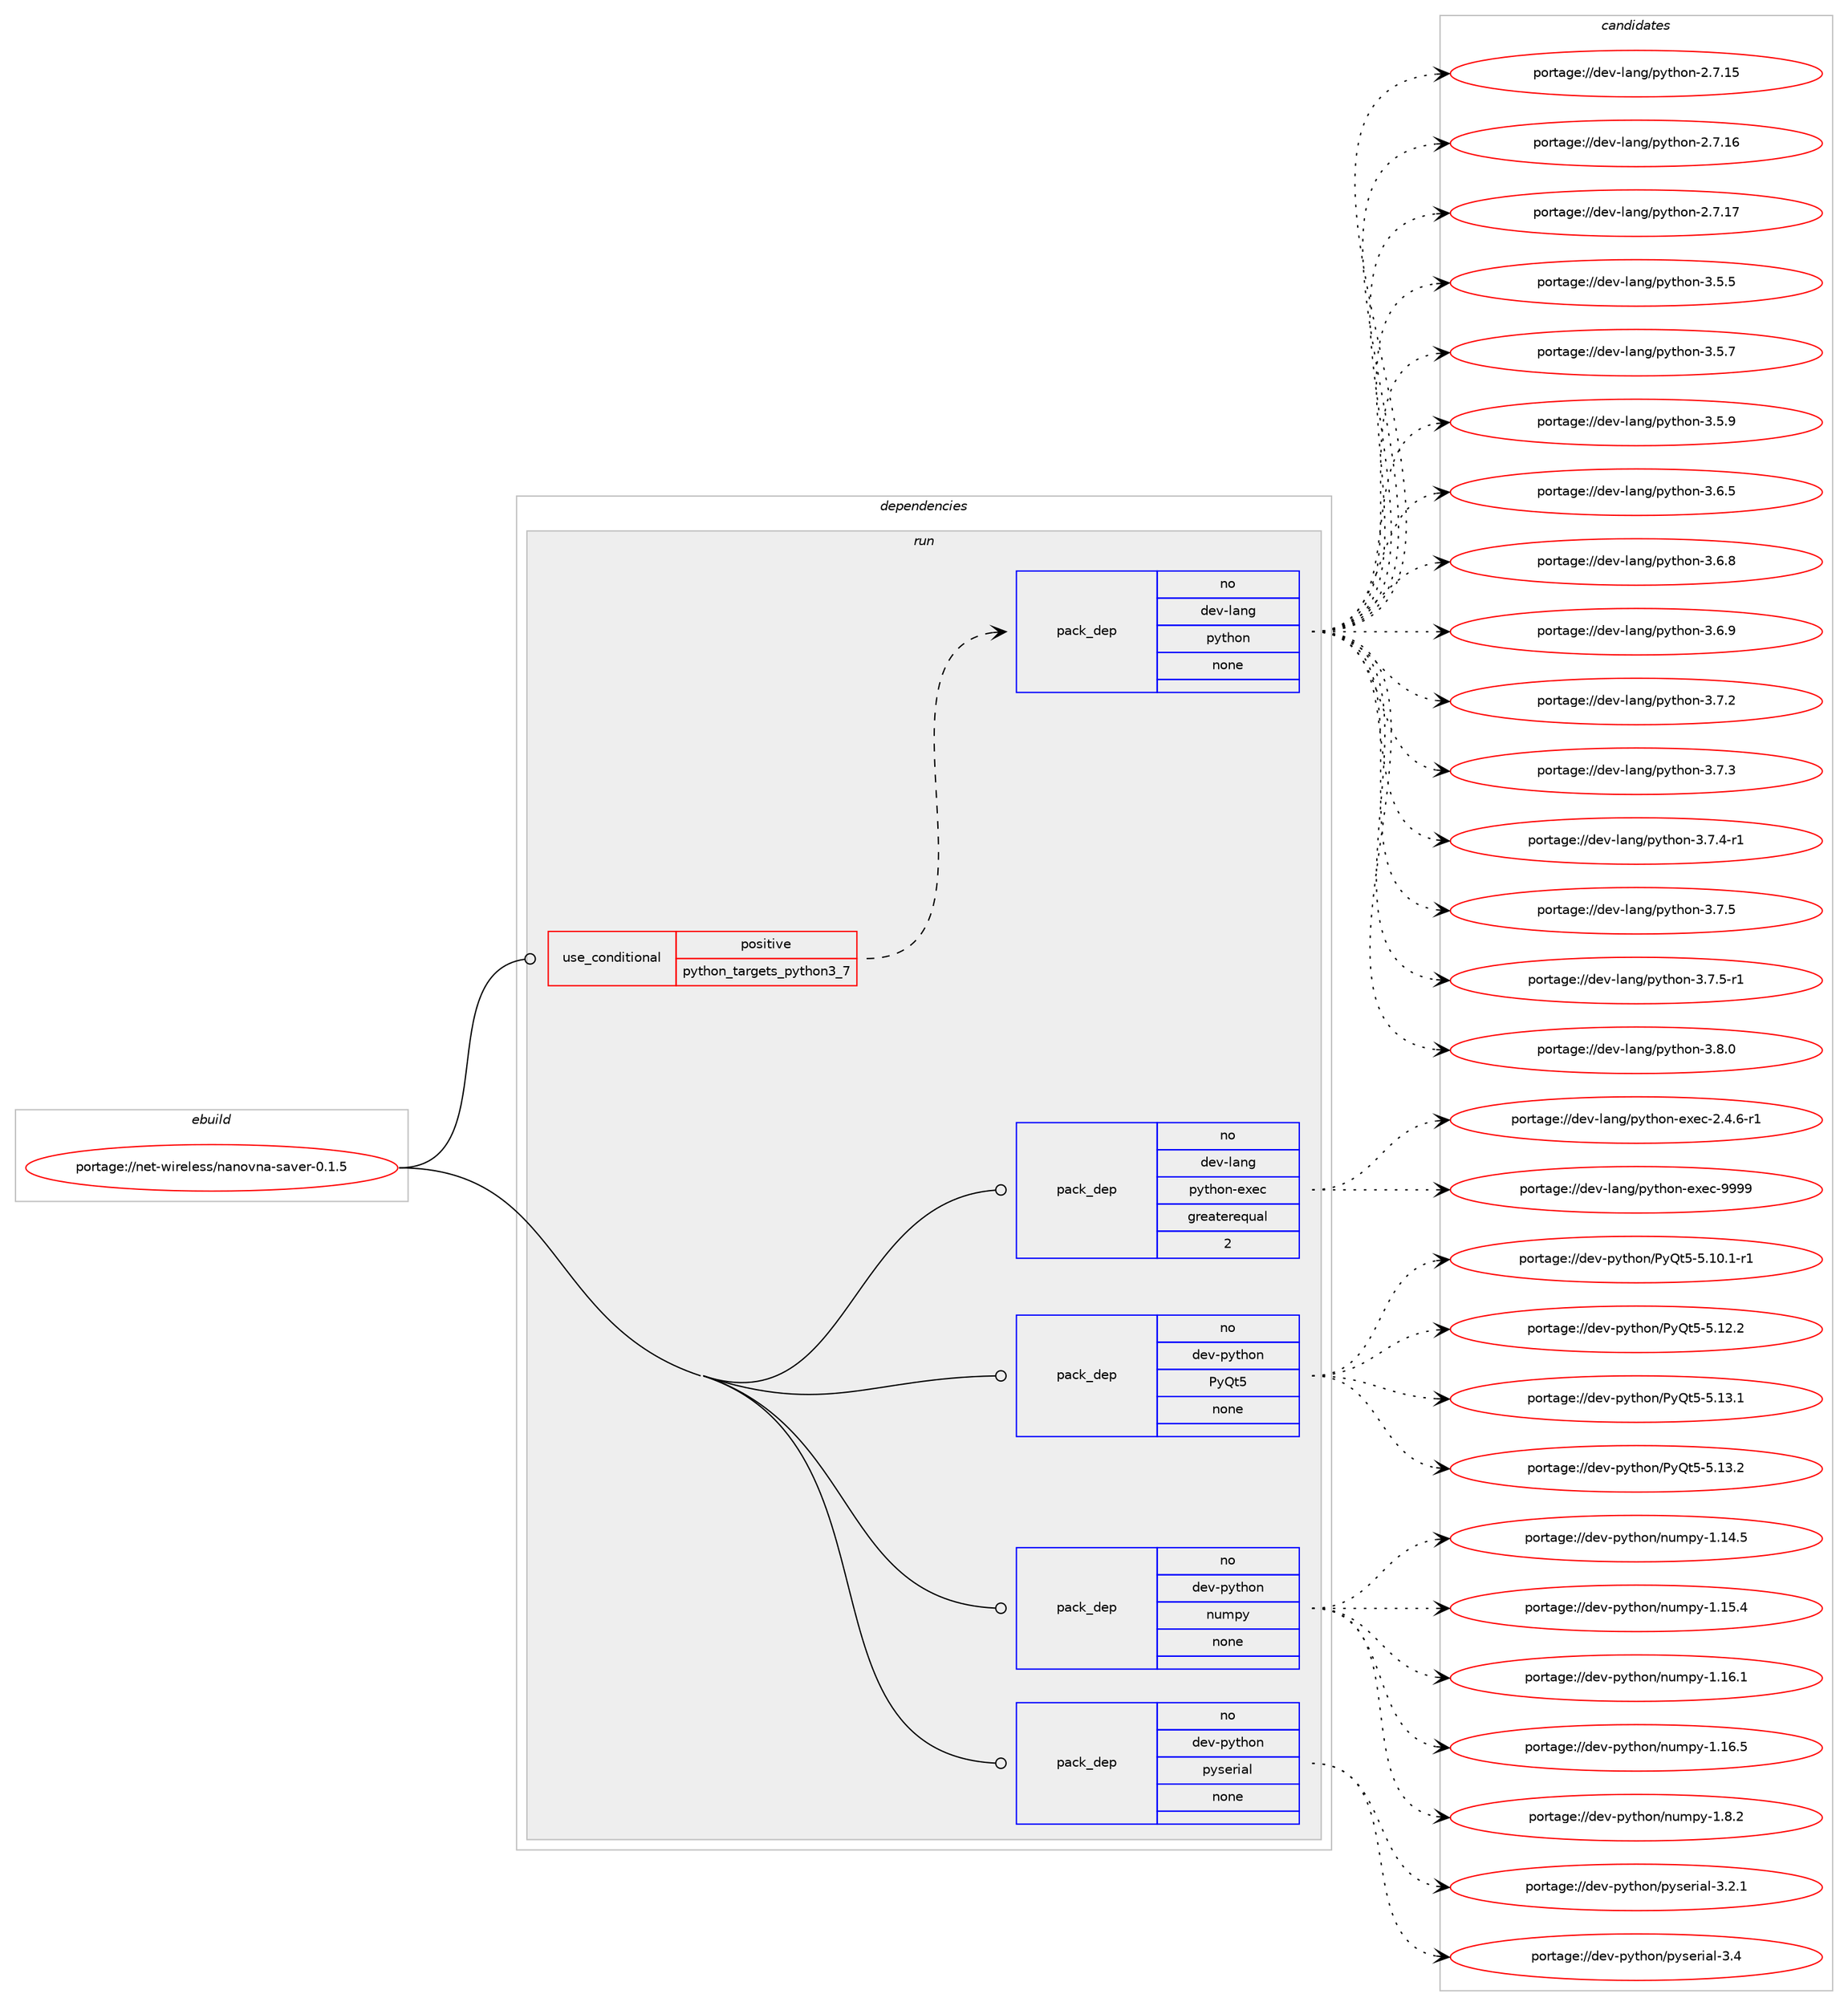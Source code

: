 digraph prolog {

# *************
# Graph options
# *************

newrank=true;
concentrate=true;
compound=true;
graph [rankdir=LR,fontname=Helvetica,fontsize=10,ranksep=1.5];#, ranksep=2.5, nodesep=0.2];
edge  [arrowhead=vee];
node  [fontname=Helvetica,fontsize=10];

# **********
# The ebuild
# **********

subgraph cluster_leftcol {
color=gray;
rank=same;
label=<<i>ebuild</i>>;
id [label="portage://net-wireless/nanovna-saver-0.1.5", color=red, width=4, href="../net-wireless/nanovna-saver-0.1.5.svg"];
}

# ****************
# The dependencies
# ****************

subgraph cluster_midcol {
color=gray;
label=<<i>dependencies</i>>;
subgraph cluster_compile {
fillcolor="#eeeeee";
style=filled;
label=<<i>compile</i>>;
}
subgraph cluster_compileandrun {
fillcolor="#eeeeee";
style=filled;
label=<<i>compile and run</i>>;
}
subgraph cluster_run {
fillcolor="#eeeeee";
style=filled;
label=<<i>run</i>>;
subgraph cond94584 {
dependency377994 [label=<<TABLE BORDER="0" CELLBORDER="1" CELLSPACING="0" CELLPADDING="4"><TR><TD ROWSPAN="3" CELLPADDING="10">use_conditional</TD></TR><TR><TD>positive</TD></TR><TR><TD>python_targets_python3_7</TD></TR></TABLE>>, shape=none, color=red];
subgraph pack277005 {
dependency377995 [label=<<TABLE BORDER="0" CELLBORDER="1" CELLSPACING="0" CELLPADDING="4" WIDTH="220"><TR><TD ROWSPAN="6" CELLPADDING="30">pack_dep</TD></TR><TR><TD WIDTH="110">no</TD></TR><TR><TD>dev-lang</TD></TR><TR><TD>python</TD></TR><TR><TD>none</TD></TR><TR><TD></TD></TR></TABLE>>, shape=none, color=blue];
}
dependency377994:e -> dependency377995:w [weight=20,style="dashed",arrowhead="vee"];
}
id:e -> dependency377994:w [weight=20,style="solid",arrowhead="odot"];
subgraph pack277006 {
dependency377996 [label=<<TABLE BORDER="0" CELLBORDER="1" CELLSPACING="0" CELLPADDING="4" WIDTH="220"><TR><TD ROWSPAN="6" CELLPADDING="30">pack_dep</TD></TR><TR><TD WIDTH="110">no</TD></TR><TR><TD>dev-lang</TD></TR><TR><TD>python-exec</TD></TR><TR><TD>greaterequal</TD></TR><TR><TD>2</TD></TR></TABLE>>, shape=none, color=blue];
}
id:e -> dependency377996:w [weight=20,style="solid",arrowhead="odot"];
subgraph pack277007 {
dependency377997 [label=<<TABLE BORDER="0" CELLBORDER="1" CELLSPACING="0" CELLPADDING="4" WIDTH="220"><TR><TD ROWSPAN="6" CELLPADDING="30">pack_dep</TD></TR><TR><TD WIDTH="110">no</TD></TR><TR><TD>dev-python</TD></TR><TR><TD>PyQt5</TD></TR><TR><TD>none</TD></TR><TR><TD></TD></TR></TABLE>>, shape=none, color=blue];
}
id:e -> dependency377997:w [weight=20,style="solid",arrowhead="odot"];
subgraph pack277008 {
dependency377998 [label=<<TABLE BORDER="0" CELLBORDER="1" CELLSPACING="0" CELLPADDING="4" WIDTH="220"><TR><TD ROWSPAN="6" CELLPADDING="30">pack_dep</TD></TR><TR><TD WIDTH="110">no</TD></TR><TR><TD>dev-python</TD></TR><TR><TD>numpy</TD></TR><TR><TD>none</TD></TR><TR><TD></TD></TR></TABLE>>, shape=none, color=blue];
}
id:e -> dependency377998:w [weight=20,style="solid",arrowhead="odot"];
subgraph pack277009 {
dependency377999 [label=<<TABLE BORDER="0" CELLBORDER="1" CELLSPACING="0" CELLPADDING="4" WIDTH="220"><TR><TD ROWSPAN="6" CELLPADDING="30">pack_dep</TD></TR><TR><TD WIDTH="110">no</TD></TR><TR><TD>dev-python</TD></TR><TR><TD>pyserial</TD></TR><TR><TD>none</TD></TR><TR><TD></TD></TR></TABLE>>, shape=none, color=blue];
}
id:e -> dependency377999:w [weight=20,style="solid",arrowhead="odot"];
}
}

# **************
# The candidates
# **************

subgraph cluster_choices {
rank=same;
color=gray;
label=<<i>candidates</i>>;

subgraph choice277005 {
color=black;
nodesep=1;
choiceportage10010111845108971101034711212111610411111045504655464953 [label="portage://dev-lang/python-2.7.15", color=red, width=4,href="../dev-lang/python-2.7.15.svg"];
choiceportage10010111845108971101034711212111610411111045504655464954 [label="portage://dev-lang/python-2.7.16", color=red, width=4,href="../dev-lang/python-2.7.16.svg"];
choiceportage10010111845108971101034711212111610411111045504655464955 [label="portage://dev-lang/python-2.7.17", color=red, width=4,href="../dev-lang/python-2.7.17.svg"];
choiceportage100101118451089711010347112121116104111110455146534653 [label="portage://dev-lang/python-3.5.5", color=red, width=4,href="../dev-lang/python-3.5.5.svg"];
choiceportage100101118451089711010347112121116104111110455146534655 [label="portage://dev-lang/python-3.5.7", color=red, width=4,href="../dev-lang/python-3.5.7.svg"];
choiceportage100101118451089711010347112121116104111110455146534657 [label="portage://dev-lang/python-3.5.9", color=red, width=4,href="../dev-lang/python-3.5.9.svg"];
choiceportage100101118451089711010347112121116104111110455146544653 [label="portage://dev-lang/python-3.6.5", color=red, width=4,href="../dev-lang/python-3.6.5.svg"];
choiceportage100101118451089711010347112121116104111110455146544656 [label="portage://dev-lang/python-3.6.8", color=red, width=4,href="../dev-lang/python-3.6.8.svg"];
choiceportage100101118451089711010347112121116104111110455146544657 [label="portage://dev-lang/python-3.6.9", color=red, width=4,href="../dev-lang/python-3.6.9.svg"];
choiceportage100101118451089711010347112121116104111110455146554650 [label="portage://dev-lang/python-3.7.2", color=red, width=4,href="../dev-lang/python-3.7.2.svg"];
choiceportage100101118451089711010347112121116104111110455146554651 [label="portage://dev-lang/python-3.7.3", color=red, width=4,href="../dev-lang/python-3.7.3.svg"];
choiceportage1001011184510897110103471121211161041111104551465546524511449 [label="portage://dev-lang/python-3.7.4-r1", color=red, width=4,href="../dev-lang/python-3.7.4-r1.svg"];
choiceportage100101118451089711010347112121116104111110455146554653 [label="portage://dev-lang/python-3.7.5", color=red, width=4,href="../dev-lang/python-3.7.5.svg"];
choiceportage1001011184510897110103471121211161041111104551465546534511449 [label="portage://dev-lang/python-3.7.5-r1", color=red, width=4,href="../dev-lang/python-3.7.5-r1.svg"];
choiceportage100101118451089711010347112121116104111110455146564648 [label="portage://dev-lang/python-3.8.0", color=red, width=4,href="../dev-lang/python-3.8.0.svg"];
dependency377995:e -> choiceportage10010111845108971101034711212111610411111045504655464953:w [style=dotted,weight="100"];
dependency377995:e -> choiceportage10010111845108971101034711212111610411111045504655464954:w [style=dotted,weight="100"];
dependency377995:e -> choiceportage10010111845108971101034711212111610411111045504655464955:w [style=dotted,weight="100"];
dependency377995:e -> choiceportage100101118451089711010347112121116104111110455146534653:w [style=dotted,weight="100"];
dependency377995:e -> choiceportage100101118451089711010347112121116104111110455146534655:w [style=dotted,weight="100"];
dependency377995:e -> choiceportage100101118451089711010347112121116104111110455146534657:w [style=dotted,weight="100"];
dependency377995:e -> choiceportage100101118451089711010347112121116104111110455146544653:w [style=dotted,weight="100"];
dependency377995:e -> choiceportage100101118451089711010347112121116104111110455146544656:w [style=dotted,weight="100"];
dependency377995:e -> choiceportage100101118451089711010347112121116104111110455146544657:w [style=dotted,weight="100"];
dependency377995:e -> choiceportage100101118451089711010347112121116104111110455146554650:w [style=dotted,weight="100"];
dependency377995:e -> choiceportage100101118451089711010347112121116104111110455146554651:w [style=dotted,weight="100"];
dependency377995:e -> choiceportage1001011184510897110103471121211161041111104551465546524511449:w [style=dotted,weight="100"];
dependency377995:e -> choiceportage100101118451089711010347112121116104111110455146554653:w [style=dotted,weight="100"];
dependency377995:e -> choiceportage1001011184510897110103471121211161041111104551465546534511449:w [style=dotted,weight="100"];
dependency377995:e -> choiceportage100101118451089711010347112121116104111110455146564648:w [style=dotted,weight="100"];
}
subgraph choice277006 {
color=black;
nodesep=1;
choiceportage10010111845108971101034711212111610411111045101120101994550465246544511449 [label="portage://dev-lang/python-exec-2.4.6-r1", color=red, width=4,href="../dev-lang/python-exec-2.4.6-r1.svg"];
choiceportage10010111845108971101034711212111610411111045101120101994557575757 [label="portage://dev-lang/python-exec-9999", color=red, width=4,href="../dev-lang/python-exec-9999.svg"];
dependency377996:e -> choiceportage10010111845108971101034711212111610411111045101120101994550465246544511449:w [style=dotted,weight="100"];
dependency377996:e -> choiceportage10010111845108971101034711212111610411111045101120101994557575757:w [style=dotted,weight="100"];
}
subgraph choice277007 {
color=black;
nodesep=1;
choiceportage1001011184511212111610411111047801218111653455346494846494511449 [label="portage://dev-python/PyQt5-5.10.1-r1", color=red, width=4,href="../dev-python/PyQt5-5.10.1-r1.svg"];
choiceportage100101118451121211161041111104780121811165345534649504650 [label="portage://dev-python/PyQt5-5.12.2", color=red, width=4,href="../dev-python/PyQt5-5.12.2.svg"];
choiceportage100101118451121211161041111104780121811165345534649514649 [label="portage://dev-python/PyQt5-5.13.1", color=red, width=4,href="../dev-python/PyQt5-5.13.1.svg"];
choiceportage100101118451121211161041111104780121811165345534649514650 [label="portage://dev-python/PyQt5-5.13.2", color=red, width=4,href="../dev-python/PyQt5-5.13.2.svg"];
dependency377997:e -> choiceportage1001011184511212111610411111047801218111653455346494846494511449:w [style=dotted,weight="100"];
dependency377997:e -> choiceportage100101118451121211161041111104780121811165345534649504650:w [style=dotted,weight="100"];
dependency377997:e -> choiceportage100101118451121211161041111104780121811165345534649514649:w [style=dotted,weight="100"];
dependency377997:e -> choiceportage100101118451121211161041111104780121811165345534649514650:w [style=dotted,weight="100"];
}
subgraph choice277008 {
color=black;
nodesep=1;
choiceportage100101118451121211161041111104711011710911212145494649524653 [label="portage://dev-python/numpy-1.14.5", color=red, width=4,href="../dev-python/numpy-1.14.5.svg"];
choiceportage100101118451121211161041111104711011710911212145494649534652 [label="portage://dev-python/numpy-1.15.4", color=red, width=4,href="../dev-python/numpy-1.15.4.svg"];
choiceportage100101118451121211161041111104711011710911212145494649544649 [label="portage://dev-python/numpy-1.16.1", color=red, width=4,href="../dev-python/numpy-1.16.1.svg"];
choiceportage100101118451121211161041111104711011710911212145494649544653 [label="portage://dev-python/numpy-1.16.5", color=red, width=4,href="../dev-python/numpy-1.16.5.svg"];
choiceportage1001011184511212111610411111047110117109112121454946564650 [label="portage://dev-python/numpy-1.8.2", color=red, width=4,href="../dev-python/numpy-1.8.2.svg"];
dependency377998:e -> choiceportage100101118451121211161041111104711011710911212145494649524653:w [style=dotted,weight="100"];
dependency377998:e -> choiceportage100101118451121211161041111104711011710911212145494649534652:w [style=dotted,weight="100"];
dependency377998:e -> choiceportage100101118451121211161041111104711011710911212145494649544649:w [style=dotted,weight="100"];
dependency377998:e -> choiceportage100101118451121211161041111104711011710911212145494649544653:w [style=dotted,weight="100"];
dependency377998:e -> choiceportage1001011184511212111610411111047110117109112121454946564650:w [style=dotted,weight="100"];
}
subgraph choice277009 {
color=black;
nodesep=1;
choiceportage100101118451121211161041111104711212111510111410597108455146504649 [label="portage://dev-python/pyserial-3.2.1", color=red, width=4,href="../dev-python/pyserial-3.2.1.svg"];
choiceportage10010111845112121116104111110471121211151011141059710845514652 [label="portage://dev-python/pyserial-3.4", color=red, width=4,href="../dev-python/pyserial-3.4.svg"];
dependency377999:e -> choiceportage100101118451121211161041111104711212111510111410597108455146504649:w [style=dotted,weight="100"];
dependency377999:e -> choiceportage10010111845112121116104111110471121211151011141059710845514652:w [style=dotted,weight="100"];
}
}

}
